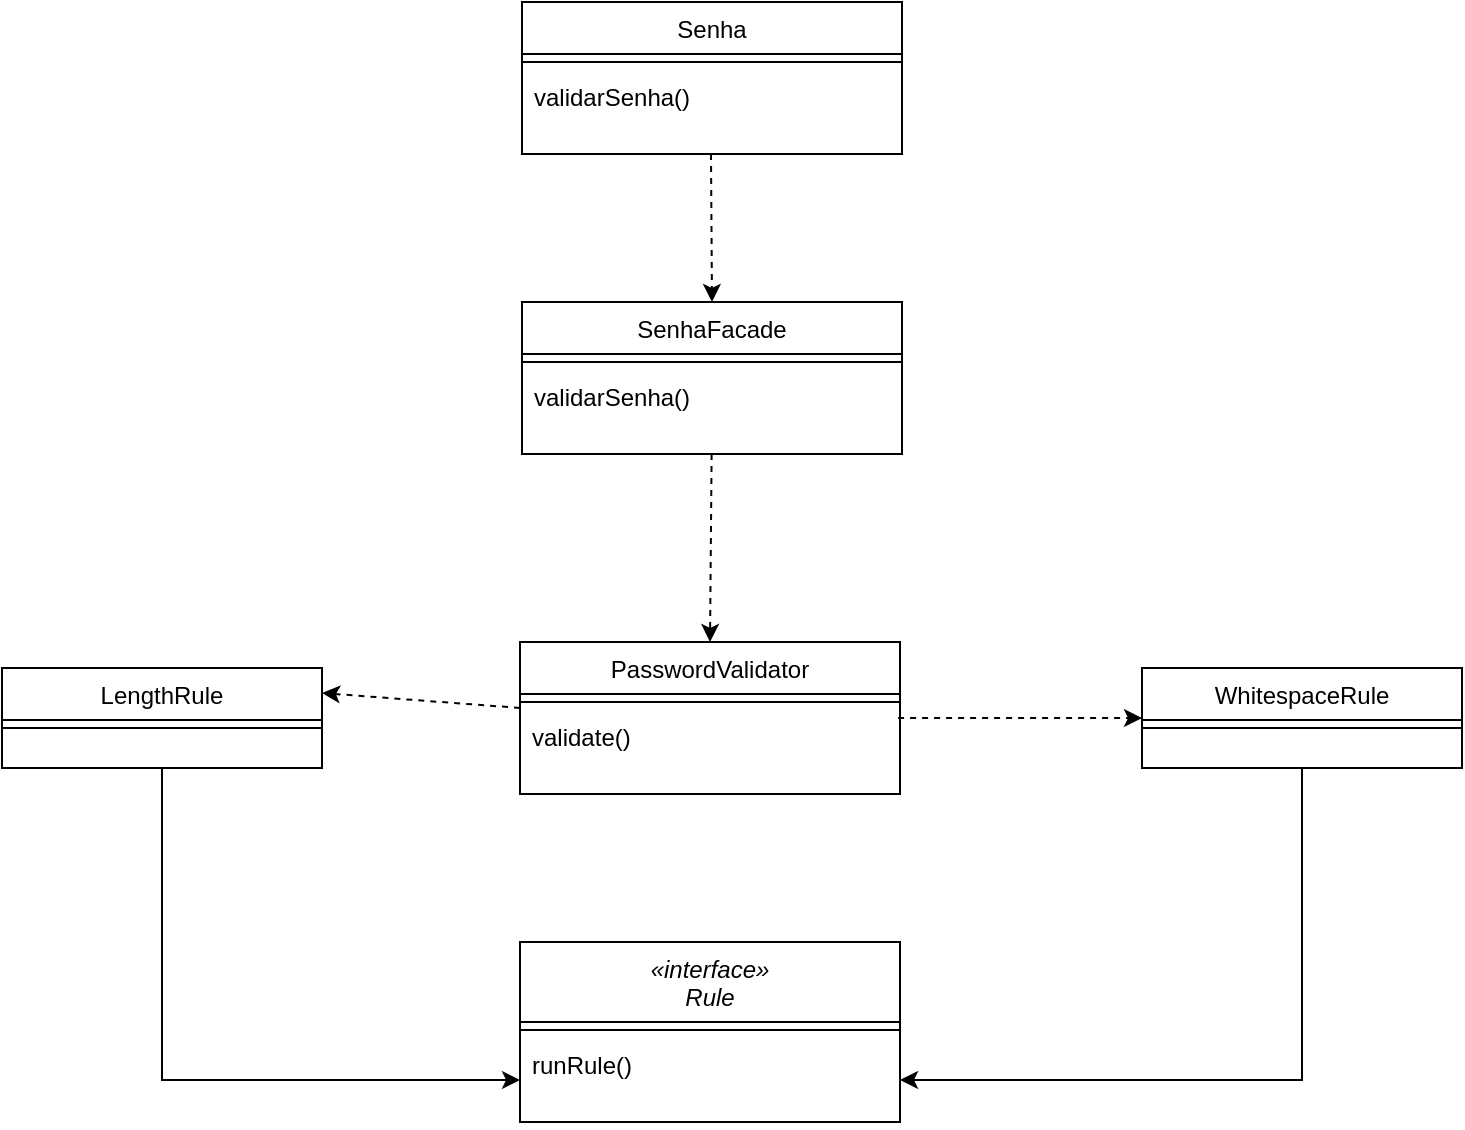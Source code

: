 <mxfile version="20.5.3" type="github"><diagram id="C5RBs43oDa-KdzZeNtuy" name="Page-1"><mxGraphModel dx="942" dy="1706" grid="1" gridSize="10" guides="1" tooltips="1" connect="1" arrows="1" fold="1" page="1" pageScale="1" pageWidth="827" pageHeight="1169" math="0" shadow="0"><root><mxCell id="WIyWlLk6GJQsqaUBKTNV-0"/><mxCell id="WIyWlLk6GJQsqaUBKTNV-1" parent="WIyWlLk6GJQsqaUBKTNV-0"/><mxCell id="KV0z5ivdttHeX8C22bq6-13" value="SenhaFacade" style="swimlane;fontStyle=0;align=center;verticalAlign=top;childLayout=stackLayout;horizontal=1;startSize=26;horizontalStack=0;resizeParent=1;resizeParentMax=0;resizeLast=0;collapsible=1;marginBottom=0;" parent="WIyWlLk6GJQsqaUBKTNV-1" vertex="1"><mxGeometry x="300" y="-350" width="190" height="76" as="geometry"/></mxCell><mxCell id="KV0z5ivdttHeX8C22bq6-15" value="" style="line;strokeWidth=1;fillColor=none;align=left;verticalAlign=middle;spacingTop=-1;spacingLeft=3;spacingRight=3;rotatable=0;labelPosition=right;points=[];portConstraint=eastwest;strokeColor=inherit;" parent="KV0z5ivdttHeX8C22bq6-13" vertex="1"><mxGeometry y="26" width="190" height="8" as="geometry"/></mxCell><mxCell id="KV0z5ivdttHeX8C22bq6-16" value="validarSenha()" style="text;strokeColor=none;fillColor=none;align=left;verticalAlign=top;spacingLeft=4;spacingRight=4;overflow=hidden;rotatable=0;points=[[0,0.5],[1,0.5]];portConstraint=eastwest;" parent="KV0z5ivdttHeX8C22bq6-13" vertex="1"><mxGeometry y="34" width="190" height="42" as="geometry"/></mxCell><mxCell id="KV0z5ivdttHeX8C22bq6-24" value="«interface»&#10;Rule" style="swimlane;fontStyle=2;align=center;verticalAlign=top;childLayout=stackLayout;horizontal=1;startSize=40;horizontalStack=0;resizeParent=1;resizeLast=0;collapsible=1;marginBottom=0;rounded=0;shadow=0;strokeWidth=1;" parent="WIyWlLk6GJQsqaUBKTNV-1" vertex="1"><mxGeometry x="299" y="-30" width="190" height="90" as="geometry"><mxRectangle x="220" y="120" width="160" height="26" as="alternateBounds"/></mxGeometry></mxCell><mxCell id="KV0z5ivdttHeX8C22bq6-25" value="" style="line;html=1;strokeWidth=1;align=left;verticalAlign=middle;spacingTop=-1;spacingLeft=3;spacingRight=3;rotatable=0;labelPosition=right;points=[];portConstraint=eastwest;" parent="KV0z5ivdttHeX8C22bq6-24" vertex="1"><mxGeometry y="40" width="190" height="8" as="geometry"/></mxCell><mxCell id="KV0z5ivdttHeX8C22bq6-26" value="runRule()" style="text;align=left;verticalAlign=top;spacingLeft=4;spacingRight=4;overflow=hidden;rotatable=0;points=[[0,0.5],[1,0.5]];portConstraint=eastwest;" parent="KV0z5ivdttHeX8C22bq6-24" vertex="1"><mxGeometry y="48" width="190" height="42" as="geometry"/></mxCell><mxCell id="KV0z5ivdttHeX8C22bq6-34" style="edgeStyle=orthogonalEdgeStyle;rounded=0;orthogonalLoop=1;jettySize=auto;html=1;entryX=0;entryY=0.5;entryDx=0;entryDy=0;exitX=0.5;exitY=1;exitDx=0;exitDy=0;" parent="WIyWlLk6GJQsqaUBKTNV-1" source="KV0z5ivdttHeX8C22bq6-27" target="KV0z5ivdttHeX8C22bq6-26" edge="1"><mxGeometry relative="1" as="geometry"><mxPoint x="140" y="-110" as="sourcePoint"/></mxGeometry></mxCell><mxCell id="KV0z5ivdttHeX8C22bq6-27" value="LengthRule" style="swimlane;fontStyle=0;align=center;verticalAlign=top;childLayout=stackLayout;horizontal=1;startSize=26;horizontalStack=0;resizeParent=1;resizeLast=0;collapsible=1;marginBottom=0;rounded=0;shadow=0;strokeWidth=1;" parent="WIyWlLk6GJQsqaUBKTNV-1" vertex="1"><mxGeometry x="40" y="-167" width="160" height="50" as="geometry"><mxRectangle x="340" y="380" width="170" height="26" as="alternateBounds"/></mxGeometry></mxCell><mxCell id="KV0z5ivdttHeX8C22bq6-28" value="" style="line;html=1;strokeWidth=1;align=left;verticalAlign=middle;spacingTop=-1;spacingLeft=3;spacingRight=3;rotatable=0;labelPosition=right;points=[];portConstraint=eastwest;" parent="KV0z5ivdttHeX8C22bq6-27" vertex="1"><mxGeometry y="26" width="160" height="8" as="geometry"/></mxCell><mxCell id="KV0z5ivdttHeX8C22bq6-33" style="edgeStyle=orthogonalEdgeStyle;rounded=0;orthogonalLoop=1;jettySize=auto;html=1;" parent="WIyWlLk6GJQsqaUBKTNV-1" source="KV0z5ivdttHeX8C22bq6-29" target="KV0z5ivdttHeX8C22bq6-26" edge="1"><mxGeometry relative="1" as="geometry"/></mxCell><mxCell id="KV0z5ivdttHeX8C22bq6-29" value="WhitespaceRule" style="swimlane;fontStyle=0;align=center;verticalAlign=top;childLayout=stackLayout;horizontal=1;startSize=26;horizontalStack=0;resizeParent=1;resizeLast=0;collapsible=1;marginBottom=0;rounded=0;shadow=0;strokeWidth=1;" parent="WIyWlLk6GJQsqaUBKTNV-1" vertex="1"><mxGeometry x="610" y="-167" width="160" height="50" as="geometry"><mxRectangle x="340" y="380" width="170" height="26" as="alternateBounds"/></mxGeometry></mxCell><mxCell id="KV0z5ivdttHeX8C22bq6-30" value="" style="line;html=1;strokeWidth=1;align=left;verticalAlign=middle;spacingTop=-1;spacingLeft=3;spacingRight=3;rotatable=0;labelPosition=right;points=[];portConstraint=eastwest;" parent="KV0z5ivdttHeX8C22bq6-29" vertex="1"><mxGeometry y="26" width="160" height="8" as="geometry"/></mxCell><mxCell id="KV0z5ivdttHeX8C22bq6-37" value="" style="html=1;labelBackgroundColor=#ffffff;startArrow=none;startFill=0;startSize=6;endArrow=classic;endFill=1;endSize=6;jettySize=auto;orthogonalLoop=1;strokeWidth=1;dashed=1;fontSize=14;rounded=0;entryX=0.5;entryY=0;entryDx=0;entryDy=0;" parent="WIyWlLk6GJQsqaUBKTNV-1" source="KV0z5ivdttHeX8C22bq6-16" target="K-CgGSfxoYyzUQnVLznk-7" edge="1"><mxGeometry width="60" height="60" relative="1" as="geometry"><mxPoint x="380" y="-70" as="sourcePoint"/><mxPoint x="400" y="-170" as="targetPoint"/></mxGeometry></mxCell><mxCell id="K-CgGSfxoYyzUQnVLznk-3" value="Senha" style="swimlane;fontStyle=0;align=center;verticalAlign=top;childLayout=stackLayout;horizontal=1;startSize=26;horizontalStack=0;resizeParent=1;resizeParentMax=0;resizeLast=0;collapsible=1;marginBottom=0;" parent="WIyWlLk6GJQsqaUBKTNV-1" vertex="1"><mxGeometry x="300" y="-500" width="190" height="76" as="geometry"/></mxCell><mxCell id="K-CgGSfxoYyzUQnVLznk-4" value="" style="line;strokeWidth=1;fillColor=none;align=left;verticalAlign=middle;spacingTop=-1;spacingLeft=3;spacingRight=3;rotatable=0;labelPosition=right;points=[];portConstraint=eastwest;strokeColor=inherit;" parent="K-CgGSfxoYyzUQnVLznk-3" vertex="1"><mxGeometry y="26" width="190" height="8" as="geometry"/></mxCell><mxCell id="K-CgGSfxoYyzUQnVLznk-5" value="validarSenha()" style="text;strokeColor=none;fillColor=none;align=left;verticalAlign=top;spacingLeft=4;spacingRight=4;overflow=hidden;rotatable=0;points=[[0,0.5],[1,0.5]];portConstraint=eastwest;" parent="K-CgGSfxoYyzUQnVLznk-3" vertex="1"><mxGeometry y="34" width="190" height="42" as="geometry"/></mxCell><mxCell id="K-CgGSfxoYyzUQnVLznk-6" value="" style="html=1;labelBackgroundColor=#ffffff;startArrow=none;startFill=0;startSize=6;endArrow=classic;endFill=1;endSize=6;jettySize=auto;orthogonalLoop=1;strokeWidth=1;dashed=1;fontSize=14;rounded=0;" parent="WIyWlLk6GJQsqaUBKTNV-1" edge="1"><mxGeometry width="60" height="60" relative="1" as="geometry"><mxPoint x="394.5" y="-424" as="sourcePoint"/><mxPoint x="395" y="-350" as="targetPoint"/></mxGeometry></mxCell><mxCell id="K-CgGSfxoYyzUQnVLznk-7" value="PasswordValidator" style="swimlane;fontStyle=0;align=center;verticalAlign=top;childLayout=stackLayout;horizontal=1;startSize=26;horizontalStack=0;resizeParent=1;resizeParentMax=0;resizeLast=0;collapsible=1;marginBottom=0;" parent="WIyWlLk6GJQsqaUBKTNV-1" vertex="1"><mxGeometry x="299" y="-180" width="190" height="76" as="geometry"/></mxCell><mxCell id="K-CgGSfxoYyzUQnVLznk-8" value="" style="line;strokeWidth=1;fillColor=none;align=left;verticalAlign=middle;spacingTop=-1;spacingLeft=3;spacingRight=3;rotatable=0;labelPosition=right;points=[];portConstraint=eastwest;strokeColor=inherit;" parent="K-CgGSfxoYyzUQnVLznk-7" vertex="1"><mxGeometry y="26" width="190" height="8" as="geometry"/></mxCell><mxCell id="K-CgGSfxoYyzUQnVLznk-9" value="validate()" style="text;strokeColor=none;fillColor=none;align=left;verticalAlign=top;spacingLeft=4;spacingRight=4;overflow=hidden;rotatable=0;points=[[0,0.5],[1,0.5]];portConstraint=eastwest;" parent="K-CgGSfxoYyzUQnVLznk-7" vertex="1"><mxGeometry y="34" width="190" height="42" as="geometry"/></mxCell><mxCell id="K-CgGSfxoYyzUQnVLznk-11" value="" style="html=1;labelBackgroundColor=#ffffff;startArrow=none;startFill=0;startSize=6;endArrow=classic;endFill=1;endSize=6;jettySize=auto;orthogonalLoop=1;strokeWidth=1;dashed=1;fontSize=14;rounded=0;entryX=1;entryY=0.25;entryDx=0;entryDy=0;exitX=0;exitY=-0.024;exitDx=0;exitDy=0;exitPerimeter=0;" parent="WIyWlLk6GJQsqaUBKTNV-1" source="K-CgGSfxoYyzUQnVLznk-9" target="KV0z5ivdttHeX8C22bq6-27" edge="1"><mxGeometry width="60" height="60" relative="1" as="geometry"><mxPoint x="404.817" y="-264" as="sourcePoint"/><mxPoint x="404" y="-170" as="targetPoint"/></mxGeometry></mxCell><mxCell id="K-CgGSfxoYyzUQnVLznk-12" value="" style="html=1;labelBackgroundColor=#ffffff;startArrow=none;startFill=0;startSize=6;endArrow=classic;endFill=1;endSize=6;jettySize=auto;orthogonalLoop=1;strokeWidth=1;dashed=1;fontSize=14;rounded=0;entryX=0;entryY=0.5;entryDx=0;entryDy=0;exitX=0.995;exitY=0.095;exitDx=0;exitDy=0;exitPerimeter=0;" parent="WIyWlLk6GJQsqaUBKTNV-1" source="K-CgGSfxoYyzUQnVLznk-9" target="KV0z5ivdttHeX8C22bq6-29" edge="1"><mxGeometry width="60" height="60" relative="1" as="geometry"><mxPoint x="560.817" y="-124" as="sourcePoint"/><mxPoint x="560" y="-30" as="targetPoint"/></mxGeometry></mxCell></root></mxGraphModel></diagram></mxfile>